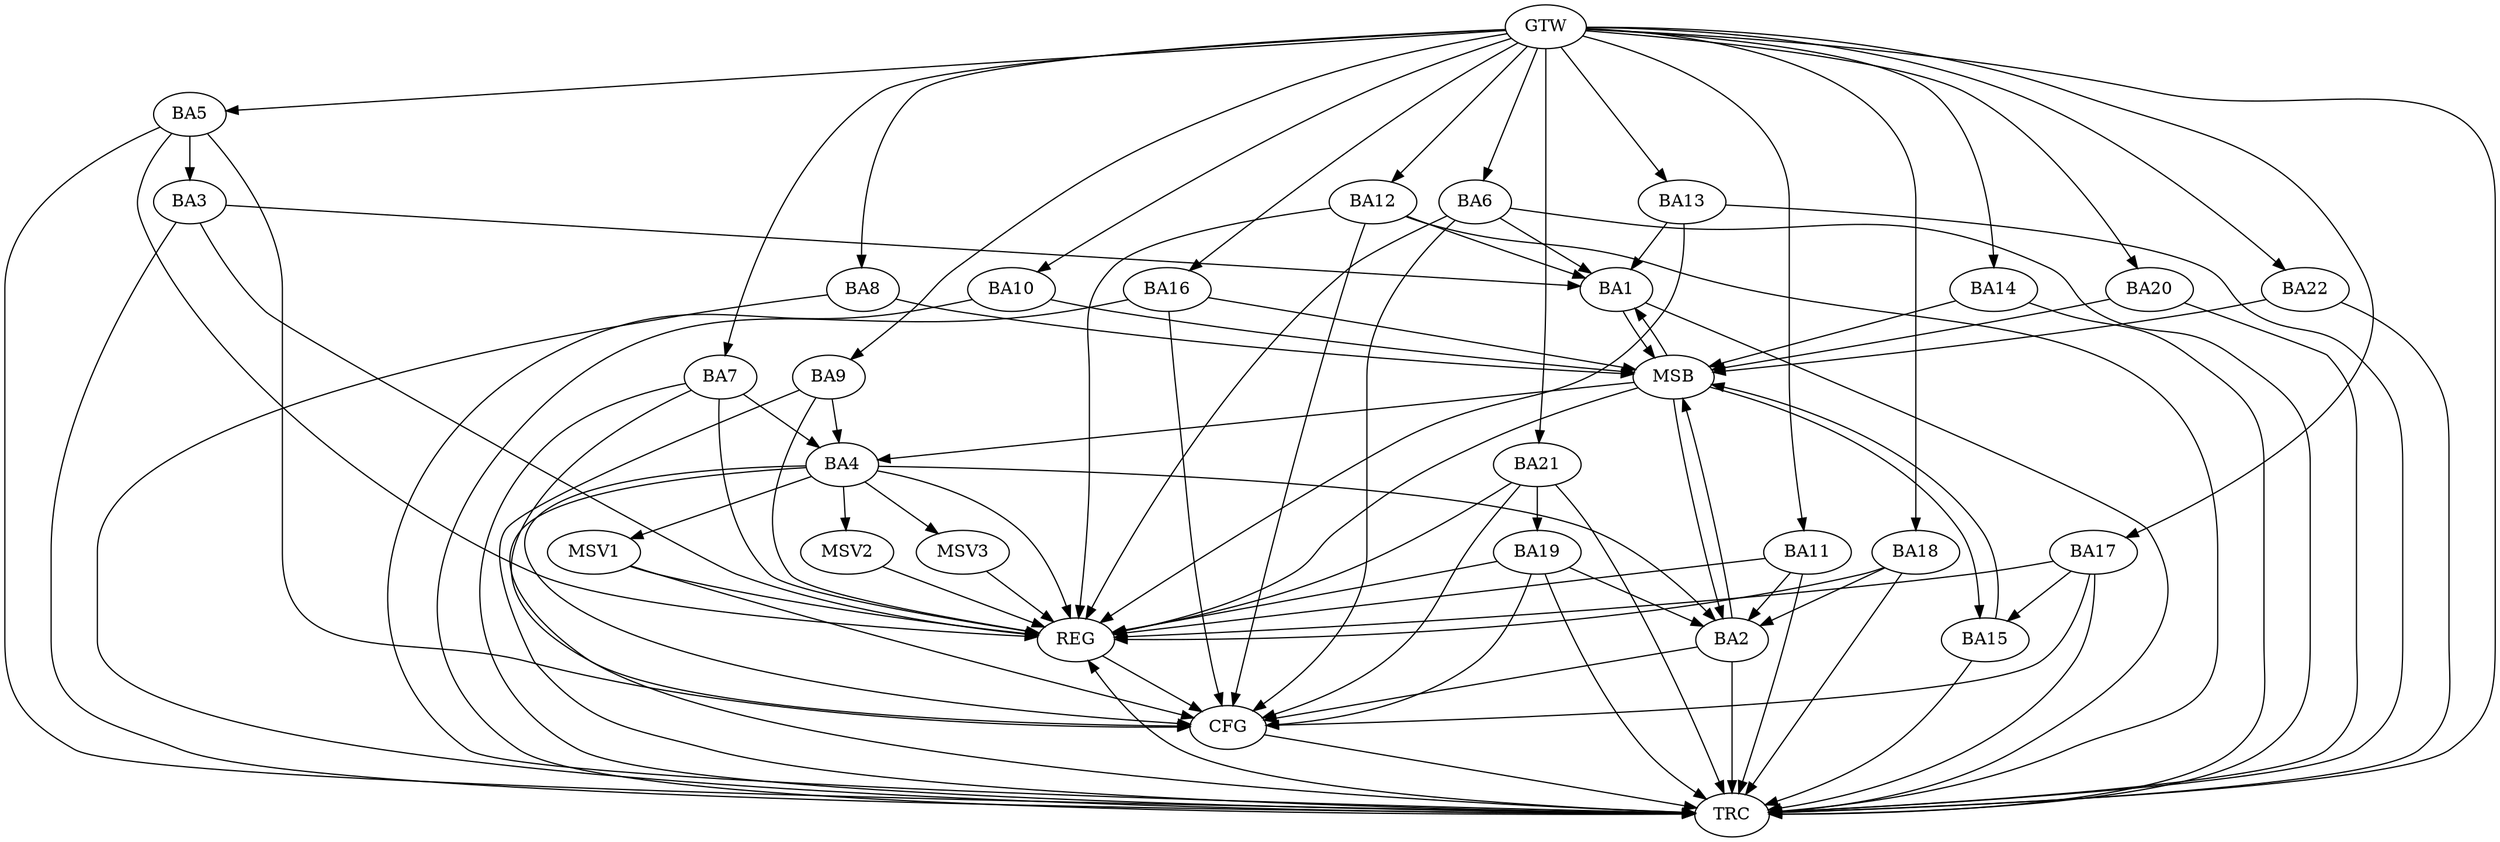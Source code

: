 strict digraph G {
  BA1 [ label="BA1" ];
  BA2 [ label="BA2" ];
  BA3 [ label="BA3" ];
  BA4 [ label="BA4" ];
  BA5 [ label="BA5" ];
  BA6 [ label="BA6" ];
  BA7 [ label="BA7" ];
  BA8 [ label="BA8" ];
  BA9 [ label="BA9" ];
  BA10 [ label="BA10" ];
  BA11 [ label="BA11" ];
  BA12 [ label="BA12" ];
  BA13 [ label="BA13" ];
  BA14 [ label="BA14" ];
  BA15 [ label="BA15" ];
  BA16 [ label="BA16" ];
  BA17 [ label="BA17" ];
  BA18 [ label="BA18" ];
  BA19 [ label="BA19" ];
  BA20 [ label="BA20" ];
  BA21 [ label="BA21" ];
  BA22 [ label="BA22" ];
  GTW [ label="GTW" ];
  REG [ label="REG" ];
  MSB [ label="MSB" ];
  CFG [ label="CFG" ];
  TRC [ label="TRC" ];
  MSV1 [ label="MSV1" ];
  MSV2 [ label="MSV2" ];
  MSV3 [ label="MSV3" ];
  BA3 -> BA1;
  BA4 -> BA2;
  BA5 -> BA3;
  BA6 -> BA1;
  BA7 -> BA4;
  BA9 -> BA4;
  BA11 -> BA2;
  BA12 -> BA1;
  BA13 -> BA1;
  BA17 -> BA15;
  BA18 -> BA2;
  BA19 -> BA2;
  BA21 -> BA19;
  GTW -> BA5;
  GTW -> BA6;
  GTW -> BA7;
  GTW -> BA8;
  GTW -> BA9;
  GTW -> BA10;
  GTW -> BA11;
  GTW -> BA12;
  GTW -> BA13;
  GTW -> BA14;
  GTW -> BA16;
  GTW -> BA17;
  GTW -> BA18;
  GTW -> BA20;
  GTW -> BA21;
  GTW -> BA22;
  BA3 -> REG;
  BA4 -> REG;
  BA5 -> REG;
  BA6 -> REG;
  BA7 -> REG;
  BA9 -> REG;
  BA11 -> REG;
  BA12 -> REG;
  BA13 -> REG;
  BA17 -> REG;
  BA18 -> REG;
  BA19 -> REG;
  BA21 -> REG;
  BA1 -> MSB;
  MSB -> BA2;
  MSB -> REG;
  BA2 -> MSB;
  MSB -> BA1;
  BA8 -> MSB;
  BA10 -> MSB;
  MSB -> BA4;
  BA14 -> MSB;
  BA15 -> MSB;
  BA16 -> MSB;
  BA20 -> MSB;
  MSB -> BA15;
  BA22 -> MSB;
  BA21 -> CFG;
  BA7 -> CFG;
  BA19 -> CFG;
  BA17 -> CFG;
  BA12 -> CFG;
  BA4 -> CFG;
  BA5 -> CFG;
  BA2 -> CFG;
  BA16 -> CFG;
  BA6 -> CFG;
  REG -> CFG;
  BA1 -> TRC;
  BA2 -> TRC;
  BA3 -> TRC;
  BA4 -> TRC;
  BA5 -> TRC;
  BA6 -> TRC;
  BA7 -> TRC;
  BA8 -> TRC;
  BA9 -> TRC;
  BA10 -> TRC;
  BA11 -> TRC;
  BA12 -> TRC;
  BA13 -> TRC;
  BA14 -> TRC;
  BA15 -> TRC;
  BA16 -> TRC;
  BA17 -> TRC;
  BA18 -> TRC;
  BA19 -> TRC;
  BA20 -> TRC;
  BA21 -> TRC;
  BA22 -> TRC;
  GTW -> TRC;
  CFG -> TRC;
  TRC -> REG;
  BA4 -> MSV1;
  MSV1 -> REG;
  MSV1 -> CFG;
  BA4 -> MSV2;
  MSV2 -> REG;
  BA4 -> MSV3;
  MSV3 -> REG;
}
